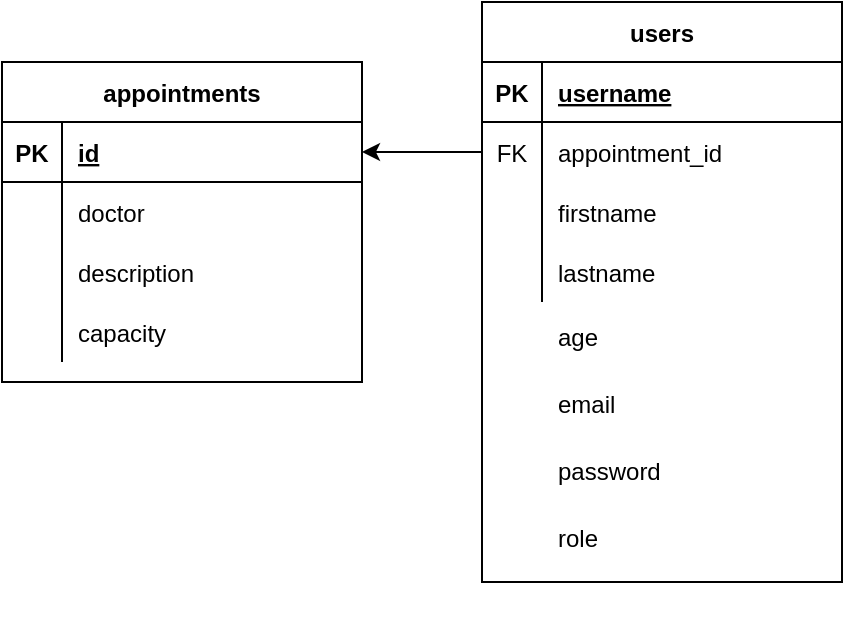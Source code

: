 <mxfile version="14.8.4" type="device"><diagram id="QKNb3AziH3msIT61weC2" name="Page-1"><mxGraphModel dx="481" dy="397" grid="1" gridSize="10" guides="1" tooltips="1" connect="1" arrows="1" fold="1" page="1" pageScale="1" pageWidth="850" pageHeight="1100" math="0" shadow="0"><root><mxCell id="0"/><mxCell id="1" parent="0"/><mxCell id="O52WOcm6CTFsDJhRvSOu-1" value="appointments" style="shape=table;startSize=30;container=1;collapsible=1;childLayout=tableLayout;fixedRows=1;rowLines=0;fontStyle=1;align=center;resizeLast=1;" parent="1" vertex="1"><mxGeometry x="180" y="90" width="180" height="160" as="geometry"/></mxCell><mxCell id="O52WOcm6CTFsDJhRvSOu-2" value="" style="shape=partialRectangle;collapsible=0;dropTarget=0;pointerEvents=0;fillColor=none;top=0;left=0;bottom=1;right=0;points=[[0,0.5],[1,0.5]];portConstraint=eastwest;" parent="O52WOcm6CTFsDJhRvSOu-1" vertex="1"><mxGeometry y="30" width="180" height="30" as="geometry"/></mxCell><mxCell id="O52WOcm6CTFsDJhRvSOu-3" value="PK" style="shape=partialRectangle;connectable=0;fillColor=none;top=0;left=0;bottom=0;right=0;fontStyle=1;overflow=hidden;" parent="O52WOcm6CTFsDJhRvSOu-2" vertex="1"><mxGeometry width="30" height="30" as="geometry"/></mxCell><mxCell id="O52WOcm6CTFsDJhRvSOu-4" value="id" style="shape=partialRectangle;connectable=0;fillColor=none;top=0;left=0;bottom=0;right=0;align=left;spacingLeft=6;fontStyle=5;overflow=hidden;" parent="O52WOcm6CTFsDJhRvSOu-2" vertex="1"><mxGeometry x="30" width="150" height="30" as="geometry"/></mxCell><mxCell id="O52WOcm6CTFsDJhRvSOu-5" value="" style="shape=partialRectangle;collapsible=0;dropTarget=0;pointerEvents=0;fillColor=none;top=0;left=0;bottom=0;right=0;points=[[0,0.5],[1,0.5]];portConstraint=eastwest;" parent="O52WOcm6CTFsDJhRvSOu-1" vertex="1"><mxGeometry y="60" width="180" height="30" as="geometry"/></mxCell><mxCell id="O52WOcm6CTFsDJhRvSOu-6" value="" style="shape=partialRectangle;connectable=0;fillColor=none;top=0;left=0;bottom=0;right=0;editable=1;overflow=hidden;" parent="O52WOcm6CTFsDJhRvSOu-5" vertex="1"><mxGeometry width="30" height="30" as="geometry"/></mxCell><mxCell id="O52WOcm6CTFsDJhRvSOu-7" value="doctor" style="shape=partialRectangle;connectable=0;fillColor=none;top=0;left=0;bottom=0;right=0;align=left;spacingLeft=6;overflow=hidden;" parent="O52WOcm6CTFsDJhRvSOu-5" vertex="1"><mxGeometry x="30" width="150" height="30" as="geometry"/></mxCell><mxCell id="O52WOcm6CTFsDJhRvSOu-8" value="" style="shape=partialRectangle;collapsible=0;dropTarget=0;pointerEvents=0;fillColor=none;top=0;left=0;bottom=0;right=0;points=[[0,0.5],[1,0.5]];portConstraint=eastwest;" parent="O52WOcm6CTFsDJhRvSOu-1" vertex="1"><mxGeometry y="90" width="180" height="30" as="geometry"/></mxCell><mxCell id="O52WOcm6CTFsDJhRvSOu-9" value="" style="shape=partialRectangle;connectable=0;fillColor=none;top=0;left=0;bottom=0;right=0;editable=1;overflow=hidden;" parent="O52WOcm6CTFsDJhRvSOu-8" vertex="1"><mxGeometry width="30" height="30" as="geometry"/></mxCell><mxCell id="O52WOcm6CTFsDJhRvSOu-10" value="description" style="shape=partialRectangle;connectable=0;fillColor=none;top=0;left=0;bottom=0;right=0;align=left;spacingLeft=6;overflow=hidden;" parent="O52WOcm6CTFsDJhRvSOu-8" vertex="1"><mxGeometry x="30" width="150" height="30" as="geometry"/></mxCell><mxCell id="O52WOcm6CTFsDJhRvSOu-11" value="" style="shape=partialRectangle;collapsible=0;dropTarget=0;pointerEvents=0;fillColor=none;top=0;left=0;bottom=0;right=0;points=[[0,0.5],[1,0.5]];portConstraint=eastwest;" parent="O52WOcm6CTFsDJhRvSOu-1" vertex="1"><mxGeometry y="120" width="180" height="30" as="geometry"/></mxCell><mxCell id="O52WOcm6CTFsDJhRvSOu-12" value="" style="shape=partialRectangle;connectable=0;fillColor=none;top=0;left=0;bottom=0;right=0;editable=1;overflow=hidden;" parent="O52WOcm6CTFsDJhRvSOu-11" vertex="1"><mxGeometry width="30" height="30" as="geometry"/></mxCell><mxCell id="O52WOcm6CTFsDJhRvSOu-13" value="capacity" style="shape=partialRectangle;connectable=0;fillColor=none;top=0;left=0;bottom=0;right=0;align=left;spacingLeft=6;overflow=hidden;" parent="O52WOcm6CTFsDJhRvSOu-11" vertex="1"><mxGeometry x="30" width="150" height="30" as="geometry"/></mxCell><mxCell id="O52WOcm6CTFsDJhRvSOu-31" value="" style="group" parent="1" vertex="1" connectable="0"><mxGeometry x="420" y="60" width="180" height="320" as="geometry"/></mxCell><mxCell id="O52WOcm6CTFsDJhRvSOu-14" value="users" style="shape=table;startSize=30;container=1;collapsible=1;childLayout=tableLayout;fixedRows=1;rowLines=0;fontStyle=1;align=center;resizeLast=1;" parent="O52WOcm6CTFsDJhRvSOu-31" vertex="1"><mxGeometry width="180" height="290" as="geometry"><mxRectangle width="80" height="30" as="alternateBounds"/></mxGeometry></mxCell><mxCell id="O52WOcm6CTFsDJhRvSOu-15" value="" style="shape=partialRectangle;collapsible=0;dropTarget=0;pointerEvents=0;fillColor=none;top=0;left=0;bottom=1;right=0;points=[[0,0.5],[1,0.5]];portConstraint=eastwest;" parent="O52WOcm6CTFsDJhRvSOu-14" vertex="1"><mxGeometry y="30" width="180" height="30" as="geometry"/></mxCell><mxCell id="O52WOcm6CTFsDJhRvSOu-16" value="PK" style="shape=partialRectangle;connectable=0;fillColor=none;top=0;left=0;bottom=0;right=0;fontStyle=1;overflow=hidden;" parent="O52WOcm6CTFsDJhRvSOu-15" vertex="1"><mxGeometry width="30" height="30" as="geometry"/></mxCell><mxCell id="O52WOcm6CTFsDJhRvSOu-17" value="username" style="shape=partialRectangle;connectable=0;fillColor=none;top=0;left=0;bottom=0;right=0;align=left;spacingLeft=6;fontStyle=5;overflow=hidden;" parent="O52WOcm6CTFsDJhRvSOu-15" vertex="1"><mxGeometry x="30" width="150" height="30" as="geometry"/></mxCell><mxCell id="O52WOcm6CTFsDJhRvSOu-18" value="" style="shape=partialRectangle;collapsible=0;dropTarget=0;pointerEvents=0;fillColor=none;top=0;left=0;bottom=0;right=0;points=[[0,0.5],[1,0.5]];portConstraint=eastwest;" parent="O52WOcm6CTFsDJhRvSOu-14" vertex="1"><mxGeometry y="60" width="180" height="30" as="geometry"/></mxCell><mxCell id="O52WOcm6CTFsDJhRvSOu-19" value="FK" style="shape=partialRectangle;connectable=0;fillColor=none;top=0;left=0;bottom=0;right=0;editable=1;overflow=hidden;" parent="O52WOcm6CTFsDJhRvSOu-18" vertex="1"><mxGeometry width="30" height="30" as="geometry"/></mxCell><mxCell id="O52WOcm6CTFsDJhRvSOu-20" value="appointment_id" style="shape=partialRectangle;connectable=0;fillColor=none;top=0;left=0;bottom=0;right=0;align=left;spacingLeft=6;overflow=hidden;" parent="O52WOcm6CTFsDJhRvSOu-18" vertex="1"><mxGeometry x="30" width="150" height="30" as="geometry"/></mxCell><mxCell id="O52WOcm6CTFsDJhRvSOu-21" value="" style="shape=partialRectangle;collapsible=0;dropTarget=0;pointerEvents=0;fillColor=none;top=0;left=0;bottom=0;right=0;points=[[0,0.5],[1,0.5]];portConstraint=eastwest;" parent="O52WOcm6CTFsDJhRvSOu-14" vertex="1"><mxGeometry y="90" width="180" height="30" as="geometry"/></mxCell><mxCell id="O52WOcm6CTFsDJhRvSOu-22" value="" style="shape=partialRectangle;connectable=0;fillColor=none;top=0;left=0;bottom=0;right=0;editable=1;overflow=hidden;" parent="O52WOcm6CTFsDJhRvSOu-21" vertex="1"><mxGeometry width="30" height="30" as="geometry"/></mxCell><mxCell id="O52WOcm6CTFsDJhRvSOu-23" value="firstname" style="shape=partialRectangle;connectable=0;fillColor=none;top=0;left=0;bottom=0;right=0;align=left;spacingLeft=6;overflow=hidden;" parent="O52WOcm6CTFsDJhRvSOu-21" vertex="1"><mxGeometry x="30" width="150" height="30" as="geometry"/></mxCell><mxCell id="O52WOcm6CTFsDJhRvSOu-24" value="" style="shape=partialRectangle;collapsible=0;dropTarget=0;pointerEvents=0;fillColor=none;top=0;left=0;bottom=0;right=0;points=[[0,0.5],[1,0.5]];portConstraint=eastwest;" parent="O52WOcm6CTFsDJhRvSOu-14" vertex="1"><mxGeometry y="120" width="180" height="30" as="geometry"/></mxCell><mxCell id="O52WOcm6CTFsDJhRvSOu-25" value="" style="shape=partialRectangle;connectable=0;fillColor=none;top=0;left=0;bottom=0;right=0;editable=1;overflow=hidden;" parent="O52WOcm6CTFsDJhRvSOu-24" vertex="1"><mxGeometry width="30" height="30" as="geometry"/></mxCell><mxCell id="O52WOcm6CTFsDJhRvSOu-26" value="lastname" style="shape=partialRectangle;connectable=0;fillColor=none;top=0;left=0;bottom=0;right=0;align=left;spacingLeft=6;overflow=hidden;" parent="O52WOcm6CTFsDJhRvSOu-24" vertex="1"><mxGeometry x="30" width="150" height="30" as="geometry"/></mxCell><mxCell id="O52WOcm6CTFsDJhRvSOu-27" value="age" style="shape=partialRectangle;connectable=0;fillColor=none;top=0;left=0;bottom=0;right=0;align=left;spacingLeft=6;overflow=hidden;" parent="O52WOcm6CTFsDJhRvSOu-31" vertex="1"><mxGeometry x="30" y="150.0" width="150" height="33.6" as="geometry"/></mxCell><mxCell id="O52WOcm6CTFsDJhRvSOu-29" value="email" style="shape=partialRectangle;connectable=0;fillColor=none;top=0;left=0;bottom=0;right=0;align=left;spacingLeft=6;overflow=hidden;" parent="O52WOcm6CTFsDJhRvSOu-31" vertex="1"><mxGeometry x="30" y="183.6" width="150" height="33.6" as="geometry"/></mxCell><mxCell id="O52WOcm6CTFsDJhRvSOu-49" value="password" style="shape=partialRectangle;connectable=0;fillColor=none;top=0;left=0;bottom=0;right=0;align=left;spacingLeft=6;overflow=hidden;" parent="O52WOcm6CTFsDJhRvSOu-31" vertex="1"><mxGeometry x="30" y="217.2" width="150" height="33.6" as="geometry"/></mxCell><mxCell id="ZiDTlyhOMb_Lww5j8gPe-1" value="role" style="shape=partialRectangle;connectable=0;fillColor=none;top=0;left=0;bottom=0;right=0;align=left;spacingLeft=6;overflow=hidden;" vertex="1" parent="O52WOcm6CTFsDJhRvSOu-31"><mxGeometry x="30" y="250.8" width="150" height="33.6" as="geometry"/></mxCell><mxCell id="ZiDTlyhOMb_Lww5j8gPe-2" style="edgeStyle=orthogonalEdgeStyle;rounded=0;orthogonalLoop=1;jettySize=auto;html=1;entryX=1;entryY=0.5;entryDx=0;entryDy=0;" edge="1" parent="1" source="O52WOcm6CTFsDJhRvSOu-18" target="O52WOcm6CTFsDJhRvSOu-2"><mxGeometry relative="1" as="geometry"/></mxCell></root></mxGraphModel></diagram></mxfile>